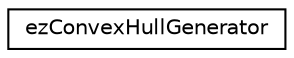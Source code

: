 digraph "Graphical Class Hierarchy"
{
 // LATEX_PDF_SIZE
  edge [fontname="Helvetica",fontsize="10",labelfontname="Helvetica",labelfontsize="10"];
  node [fontname="Helvetica",fontsize="10",shape=record];
  rankdir="LR";
  Node0 [label="ezConvexHullGenerator",height=0.2,width=0.4,color="black", fillcolor="white", style="filled",URL="$d0/d17/classez_convex_hull_generator.htm",tooltip="Computes convex hulls for 3D meshes."];
}

